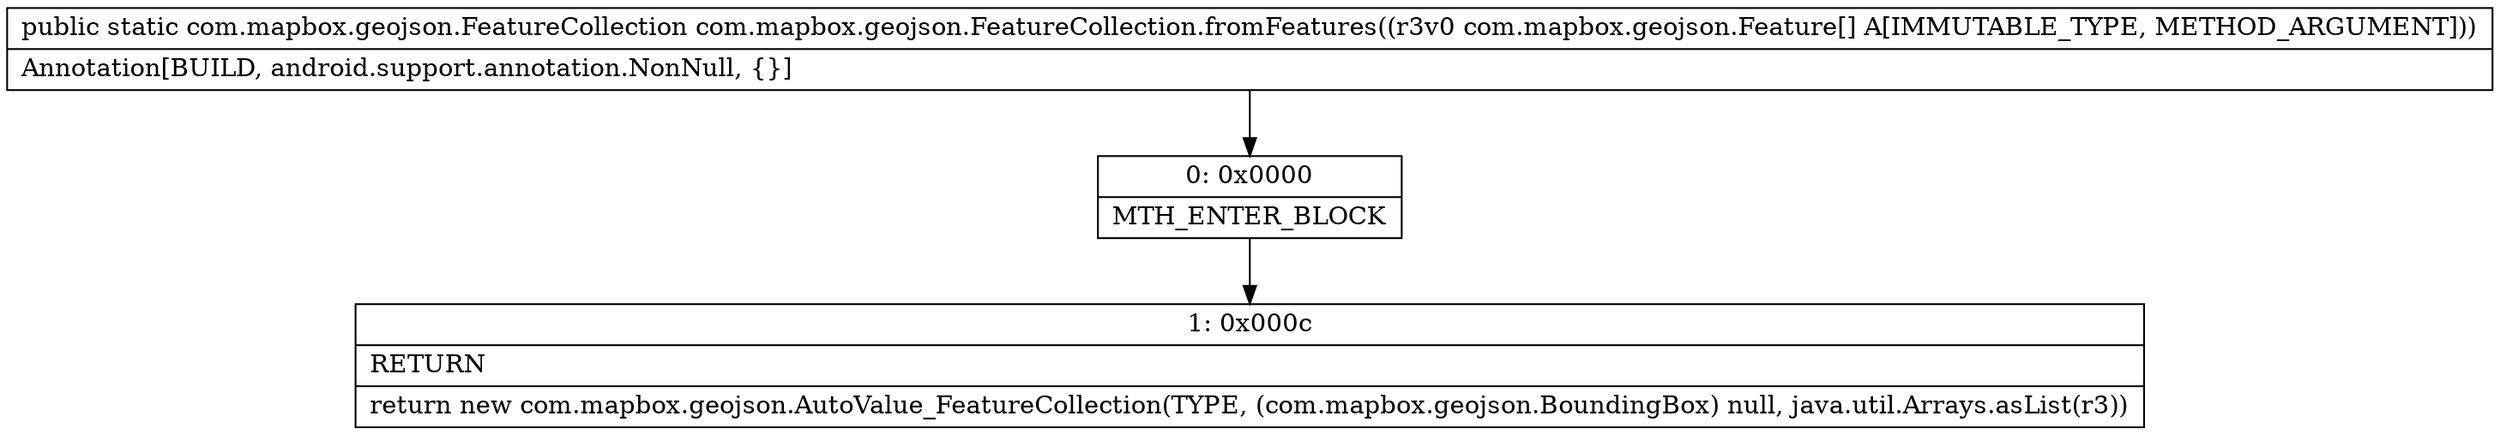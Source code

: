 digraph "CFG forcom.mapbox.geojson.FeatureCollection.fromFeatures([Lcom\/mapbox\/geojson\/Feature;)Lcom\/mapbox\/geojson\/FeatureCollection;" {
Node_0 [shape=record,label="{0\:\ 0x0000|MTH_ENTER_BLOCK\l}"];
Node_1 [shape=record,label="{1\:\ 0x000c|RETURN\l|return new com.mapbox.geojson.AutoValue_FeatureCollection(TYPE, (com.mapbox.geojson.BoundingBox) null, java.util.Arrays.asList(r3))\l}"];
MethodNode[shape=record,label="{public static com.mapbox.geojson.FeatureCollection com.mapbox.geojson.FeatureCollection.fromFeatures((r3v0 com.mapbox.geojson.Feature[] A[IMMUTABLE_TYPE, METHOD_ARGUMENT]))  | Annotation[BUILD, android.support.annotation.NonNull, \{\}]\l}"];
MethodNode -> Node_0;
Node_0 -> Node_1;
}

